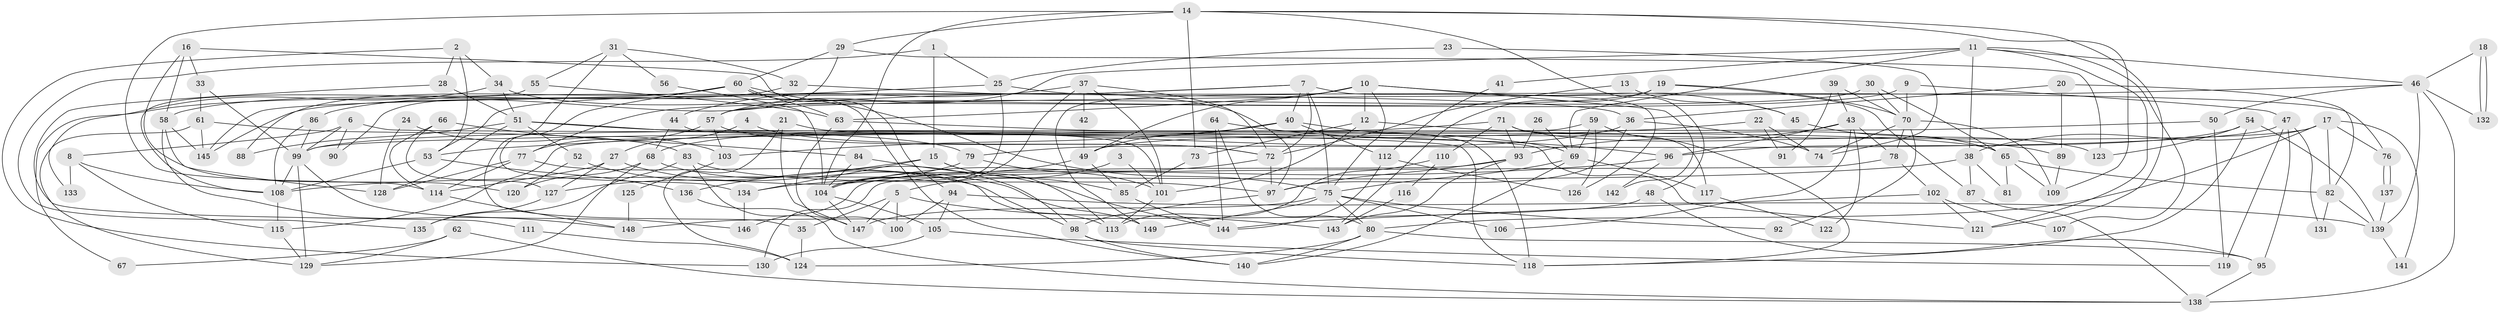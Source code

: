 // Generated by graph-tools (version 1.1) at 2025/50/03/09/25 03:50:15]
// undirected, 149 vertices, 298 edges
graph export_dot {
graph [start="1"]
  node [color=gray90,style=filled];
  1;
  2;
  3;
  4;
  5;
  6;
  7;
  8;
  9;
  10;
  11;
  12;
  13;
  14;
  15;
  16;
  17;
  18;
  19;
  20;
  21;
  22;
  23;
  24;
  25;
  26;
  27;
  28;
  29;
  30;
  31;
  32;
  33;
  34;
  35;
  36;
  37;
  38;
  39;
  40;
  41;
  42;
  43;
  44;
  45;
  46;
  47;
  48;
  49;
  50;
  51;
  52;
  53;
  54;
  55;
  56;
  57;
  58;
  59;
  60;
  61;
  62;
  63;
  64;
  65;
  66;
  67;
  68;
  69;
  70;
  71;
  72;
  73;
  74;
  75;
  76;
  77;
  78;
  79;
  80;
  81;
  82;
  83;
  84;
  85;
  86;
  87;
  88;
  89;
  90;
  91;
  92;
  93;
  94;
  95;
  96;
  97;
  98;
  99;
  100;
  101;
  102;
  103;
  104;
  105;
  106;
  107;
  108;
  109;
  110;
  111;
  112;
  113;
  114;
  115;
  116;
  117;
  118;
  119;
  120;
  121;
  122;
  123;
  124;
  125;
  126;
  127;
  128;
  129;
  130;
  131;
  132;
  133;
  134;
  135;
  136;
  137;
  138;
  139;
  140;
  141;
  142;
  143;
  144;
  145;
  146;
  147;
  148;
  149;
  1 -- 15;
  1 -- 135;
  1 -- 25;
  2 -- 130;
  2 -- 53;
  2 -- 28;
  2 -- 34;
  3 -- 101;
  3 -- 5;
  4 -- 72;
  4 -- 27;
  5 -- 147;
  5 -- 143;
  5 -- 35;
  5 -- 100;
  6 -- 118;
  6 -- 8;
  6 -- 90;
  6 -- 99;
  7 -- 72;
  7 -- 40;
  7 -- 53;
  7 -- 75;
  7 -- 126;
  7 -- 145;
  8 -- 115;
  8 -- 108;
  8 -- 133;
  9 -- 70;
  9 -- 47;
  9 -- 77;
  10 -- 12;
  10 -- 75;
  10 -- 45;
  10 -- 49;
  10 -- 63;
  10 -- 142;
  10 -- 149;
  11 -- 69;
  11 -- 38;
  11 -- 41;
  11 -- 46;
  11 -- 57;
  11 -- 107;
  11 -- 121;
  12 -- 89;
  12 -- 101;
  12 -- 73;
  13 -- 45;
  13 -- 72;
  14 -- 73;
  14 -- 121;
  14 -- 29;
  14 -- 48;
  14 -- 104;
  14 -- 109;
  14 -- 114;
  15 -- 113;
  15 -- 134;
  15 -- 85;
  15 -- 136;
  16 -- 94;
  16 -- 33;
  16 -- 58;
  16 -- 120;
  17 -- 49;
  17 -- 80;
  17 -- 38;
  17 -- 76;
  17 -- 82;
  17 -- 141;
  18 -- 46;
  18 -- 132;
  18 -- 132;
  19 -- 87;
  19 -- 145;
  19 -- 70;
  19 -- 143;
  20 -- 36;
  20 -- 82;
  20 -- 89;
  21 -- 65;
  21 -- 147;
  21 -- 124;
  22 -- 74;
  22 -- 53;
  22 -- 91;
  23 -- 25;
  23 -- 74;
  24 -- 103;
  24 -- 128;
  25 -- 76;
  25 -- 86;
  25 -- 104;
  26 -- 93;
  26 -- 69;
  27 -- 149;
  27 -- 114;
  27 -- 127;
  28 -- 51;
  28 -- 111;
  29 -- 60;
  29 -- 90;
  29 -- 123;
  30 -- 70;
  30 -- 57;
  30 -- 65;
  31 -- 32;
  31 -- 55;
  31 -- 35;
  31 -- 56;
  32 -- 36;
  32 -- 58;
  33 -- 99;
  33 -- 61;
  34 -- 51;
  34 -- 97;
  34 -- 133;
  35 -- 124;
  36 -- 68;
  36 -- 97;
  36 -- 74;
  37 -- 72;
  37 -- 104;
  37 -- 42;
  37 -- 44;
  37 -- 101;
  38 -- 108;
  38 -- 81;
  38 -- 87;
  39 -- 70;
  39 -- 43;
  39 -- 91;
  40 -- 118;
  40 -- 49;
  40 -- 103;
  40 -- 112;
  41 -- 112;
  42 -- 49;
  43 -- 93;
  43 -- 96;
  43 -- 78;
  43 -- 106;
  43 -- 122;
  44 -- 68;
  44 -- 101;
  45 -- 65;
  46 -- 57;
  46 -- 50;
  46 -- 132;
  46 -- 138;
  46 -- 139;
  47 -- 95;
  47 -- 79;
  47 -- 119;
  47 -- 131;
  48 -- 148;
  48 -- 95;
  49 -- 104;
  49 -- 85;
  50 -- 99;
  50 -- 119;
  51 -- 121;
  51 -- 79;
  51 -- 52;
  51 -- 88;
  51 -- 128;
  52 -- 98;
  52 -- 120;
  53 -- 136;
  53 -- 108;
  54 -- 139;
  54 -- 96;
  54 -- 118;
  54 -- 123;
  55 -- 63;
  55 -- 108;
  56 -- 104;
  57 -- 72;
  57 -- 77;
  57 -- 103;
  58 -- 128;
  58 -- 145;
  58 -- 148;
  59 -- 69;
  59 -- 118;
  59 -- 115;
  59 -- 126;
  60 -- 63;
  60 -- 75;
  60 -- 67;
  60 -- 88;
  60 -- 134;
  60 -- 140;
  61 -- 145;
  61 -- 129;
  61 -- 83;
  62 -- 129;
  62 -- 138;
  62 -- 67;
  63 -- 69;
  63 -- 100;
  64 -- 80;
  64 -- 144;
  64 -- 96;
  65 -- 82;
  65 -- 81;
  65 -- 109;
  66 -- 84;
  66 -- 114;
  66 -- 127;
  68 -- 120;
  68 -- 129;
  68 -- 98;
  69 -- 75;
  69 -- 140;
  69 -- 117;
  70 -- 109;
  70 -- 74;
  70 -- 78;
  70 -- 92;
  71 -- 99;
  71 -- 123;
  71 -- 93;
  71 -- 110;
  71 -- 117;
  72 -- 97;
  72 -- 104;
  73 -- 85;
  75 -- 80;
  75 -- 92;
  75 -- 106;
  75 -- 147;
  75 -- 149;
  76 -- 137;
  76 -- 137;
  77 -- 113;
  77 -- 114;
  77 -- 128;
  78 -- 102;
  78 -- 130;
  79 -- 101;
  79 -- 127;
  80 -- 124;
  80 -- 140;
  80 -- 95;
  82 -- 139;
  82 -- 131;
  83 -- 147;
  83 -- 97;
  83 -- 135;
  84 -- 104;
  84 -- 144;
  85 -- 144;
  86 -- 108;
  86 -- 99;
  87 -- 138;
  89 -- 109;
  93 -- 97;
  93 -- 143;
  93 -- 146;
  94 -- 105;
  94 -- 100;
  94 -- 139;
  95 -- 138;
  96 -- 134;
  96 -- 142;
  97 -- 98;
  98 -- 118;
  98 -- 140;
  99 -- 108;
  99 -- 129;
  99 -- 146;
  101 -- 113;
  102 -- 144;
  102 -- 107;
  102 -- 121;
  103 -- 125;
  104 -- 105;
  104 -- 147;
  105 -- 119;
  105 -- 130;
  108 -- 115;
  110 -- 113;
  110 -- 116;
  111 -- 124;
  112 -- 126;
  112 -- 144;
  114 -- 148;
  115 -- 129;
  116 -- 143;
  117 -- 122;
  125 -- 148;
  127 -- 135;
  134 -- 146;
  136 -- 138;
  137 -- 139;
  139 -- 141;
}
